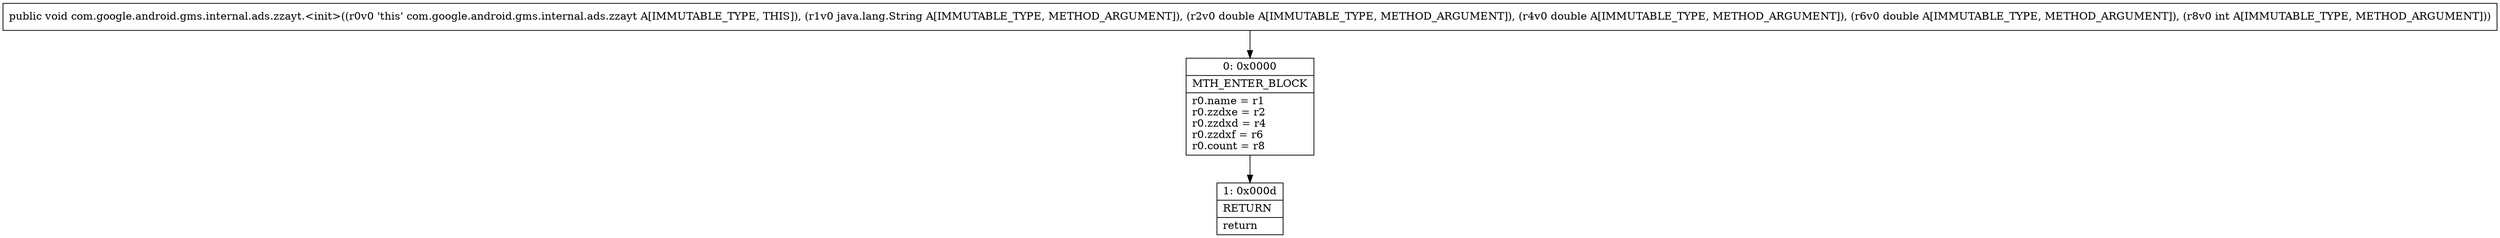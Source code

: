 digraph "CFG forcom.google.android.gms.internal.ads.zzayt.\<init\>(Ljava\/lang\/String;DDDI)V" {
Node_0 [shape=record,label="{0\:\ 0x0000|MTH_ENTER_BLOCK\l|r0.name = r1\lr0.zzdxe = r2\lr0.zzdxd = r4\lr0.zzdxf = r6\lr0.count = r8\l}"];
Node_1 [shape=record,label="{1\:\ 0x000d|RETURN\l|return\l}"];
MethodNode[shape=record,label="{public void com.google.android.gms.internal.ads.zzayt.\<init\>((r0v0 'this' com.google.android.gms.internal.ads.zzayt A[IMMUTABLE_TYPE, THIS]), (r1v0 java.lang.String A[IMMUTABLE_TYPE, METHOD_ARGUMENT]), (r2v0 double A[IMMUTABLE_TYPE, METHOD_ARGUMENT]), (r4v0 double A[IMMUTABLE_TYPE, METHOD_ARGUMENT]), (r6v0 double A[IMMUTABLE_TYPE, METHOD_ARGUMENT]), (r8v0 int A[IMMUTABLE_TYPE, METHOD_ARGUMENT])) }"];
MethodNode -> Node_0;
Node_0 -> Node_1;
}

